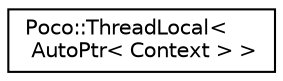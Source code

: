 digraph "Graphical Class Hierarchy"
{
 // LATEX_PDF_SIZE
  edge [fontname="Helvetica",fontsize="10",labelfontname="Helvetica",labelfontsize="10"];
  node [fontname="Helvetica",fontsize="10",shape=record];
  rankdir="LR";
  Node0 [label="Poco::ThreadLocal\<\l AutoPtr\< Context \> \>",height=0.2,width=0.4,color="black", fillcolor="white", style="filled",URL="$classPoco_1_1ThreadLocal.html",tooltip=" "];
}
